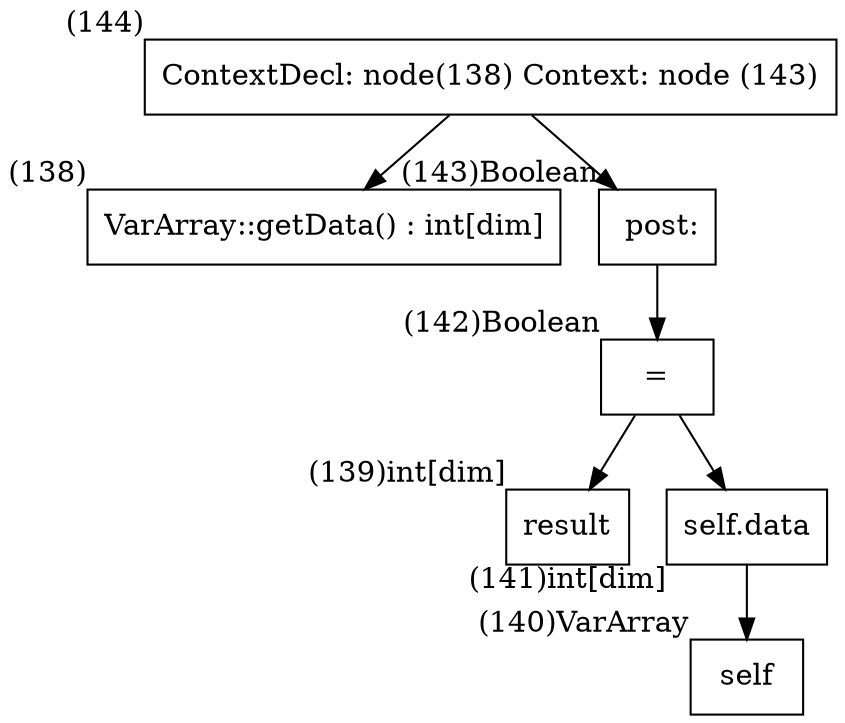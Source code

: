 digraph AST {
  node [shape=box];
  n144 [label="ContextDecl: node(138) Context: node (143)", xlabel="(144)"];
  n144 -> n138;
  n144 -> n143;
  n138 [label="VarArray::getData() : int[dim]", xlabel="(138)"];
  n143 [label=" post:", xlabel="(143)Boolean"];
  n143 -> n142;
  n142 [label="=", xlabel="(142)Boolean"];
  n142 -> n139;
  n142 -> n141;
  n139 [label="result", xlabel="(139)int[dim]"];
  n141 [label="self.data", xlabel="(141)int[dim]"];
  n141 -> n140;
  n140 [label="self", xlabel="(140)VarArray"];
}
